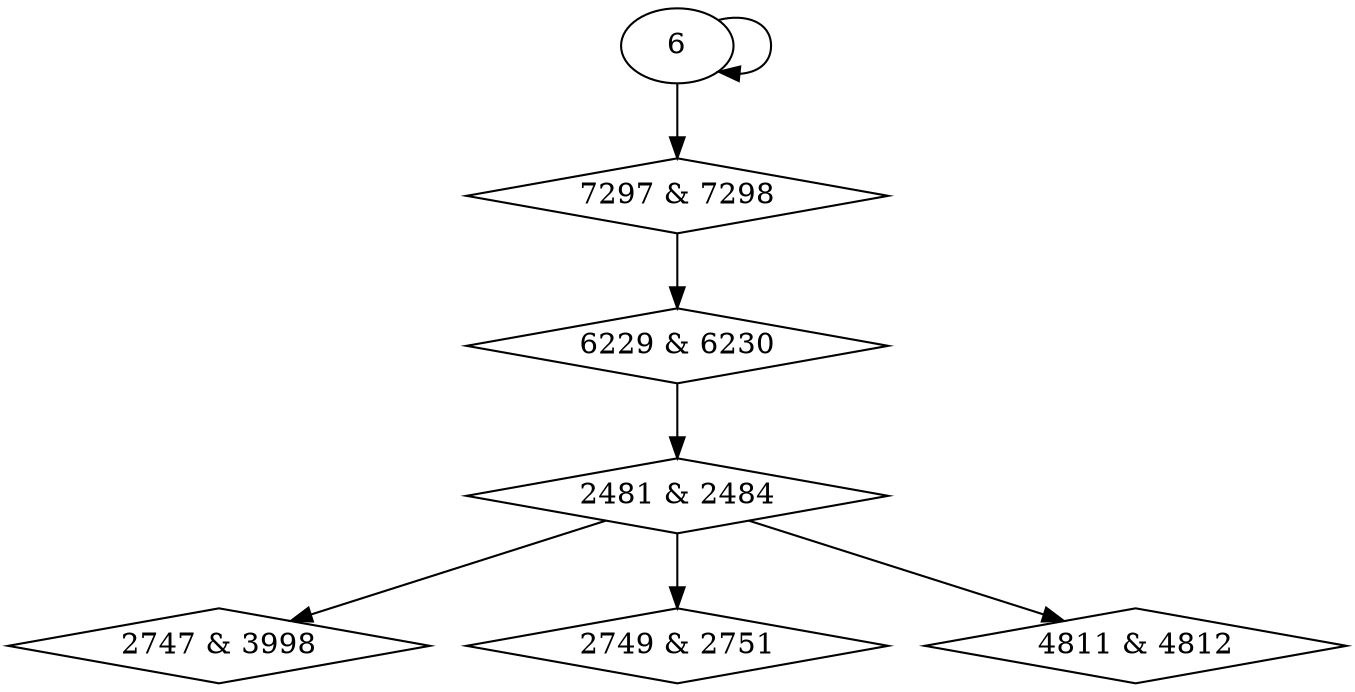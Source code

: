 digraph {
0 [label = "2481 & 2484", shape = diamond];
1 [label = "2747 & 3998", shape = diamond];
2 [label = "2749 & 2751", shape = diamond];
3 [label = "4811 & 4812", shape = diamond];
4 [label = "6229 & 6230", shape = diamond];
5 [label = "7297 & 7298", shape = diamond];
4 -> 0;
0 -> 1;
0 -> 2;
0 -> 3;
5 -> 4;
6 -> 5;
6 -> 6;
}
